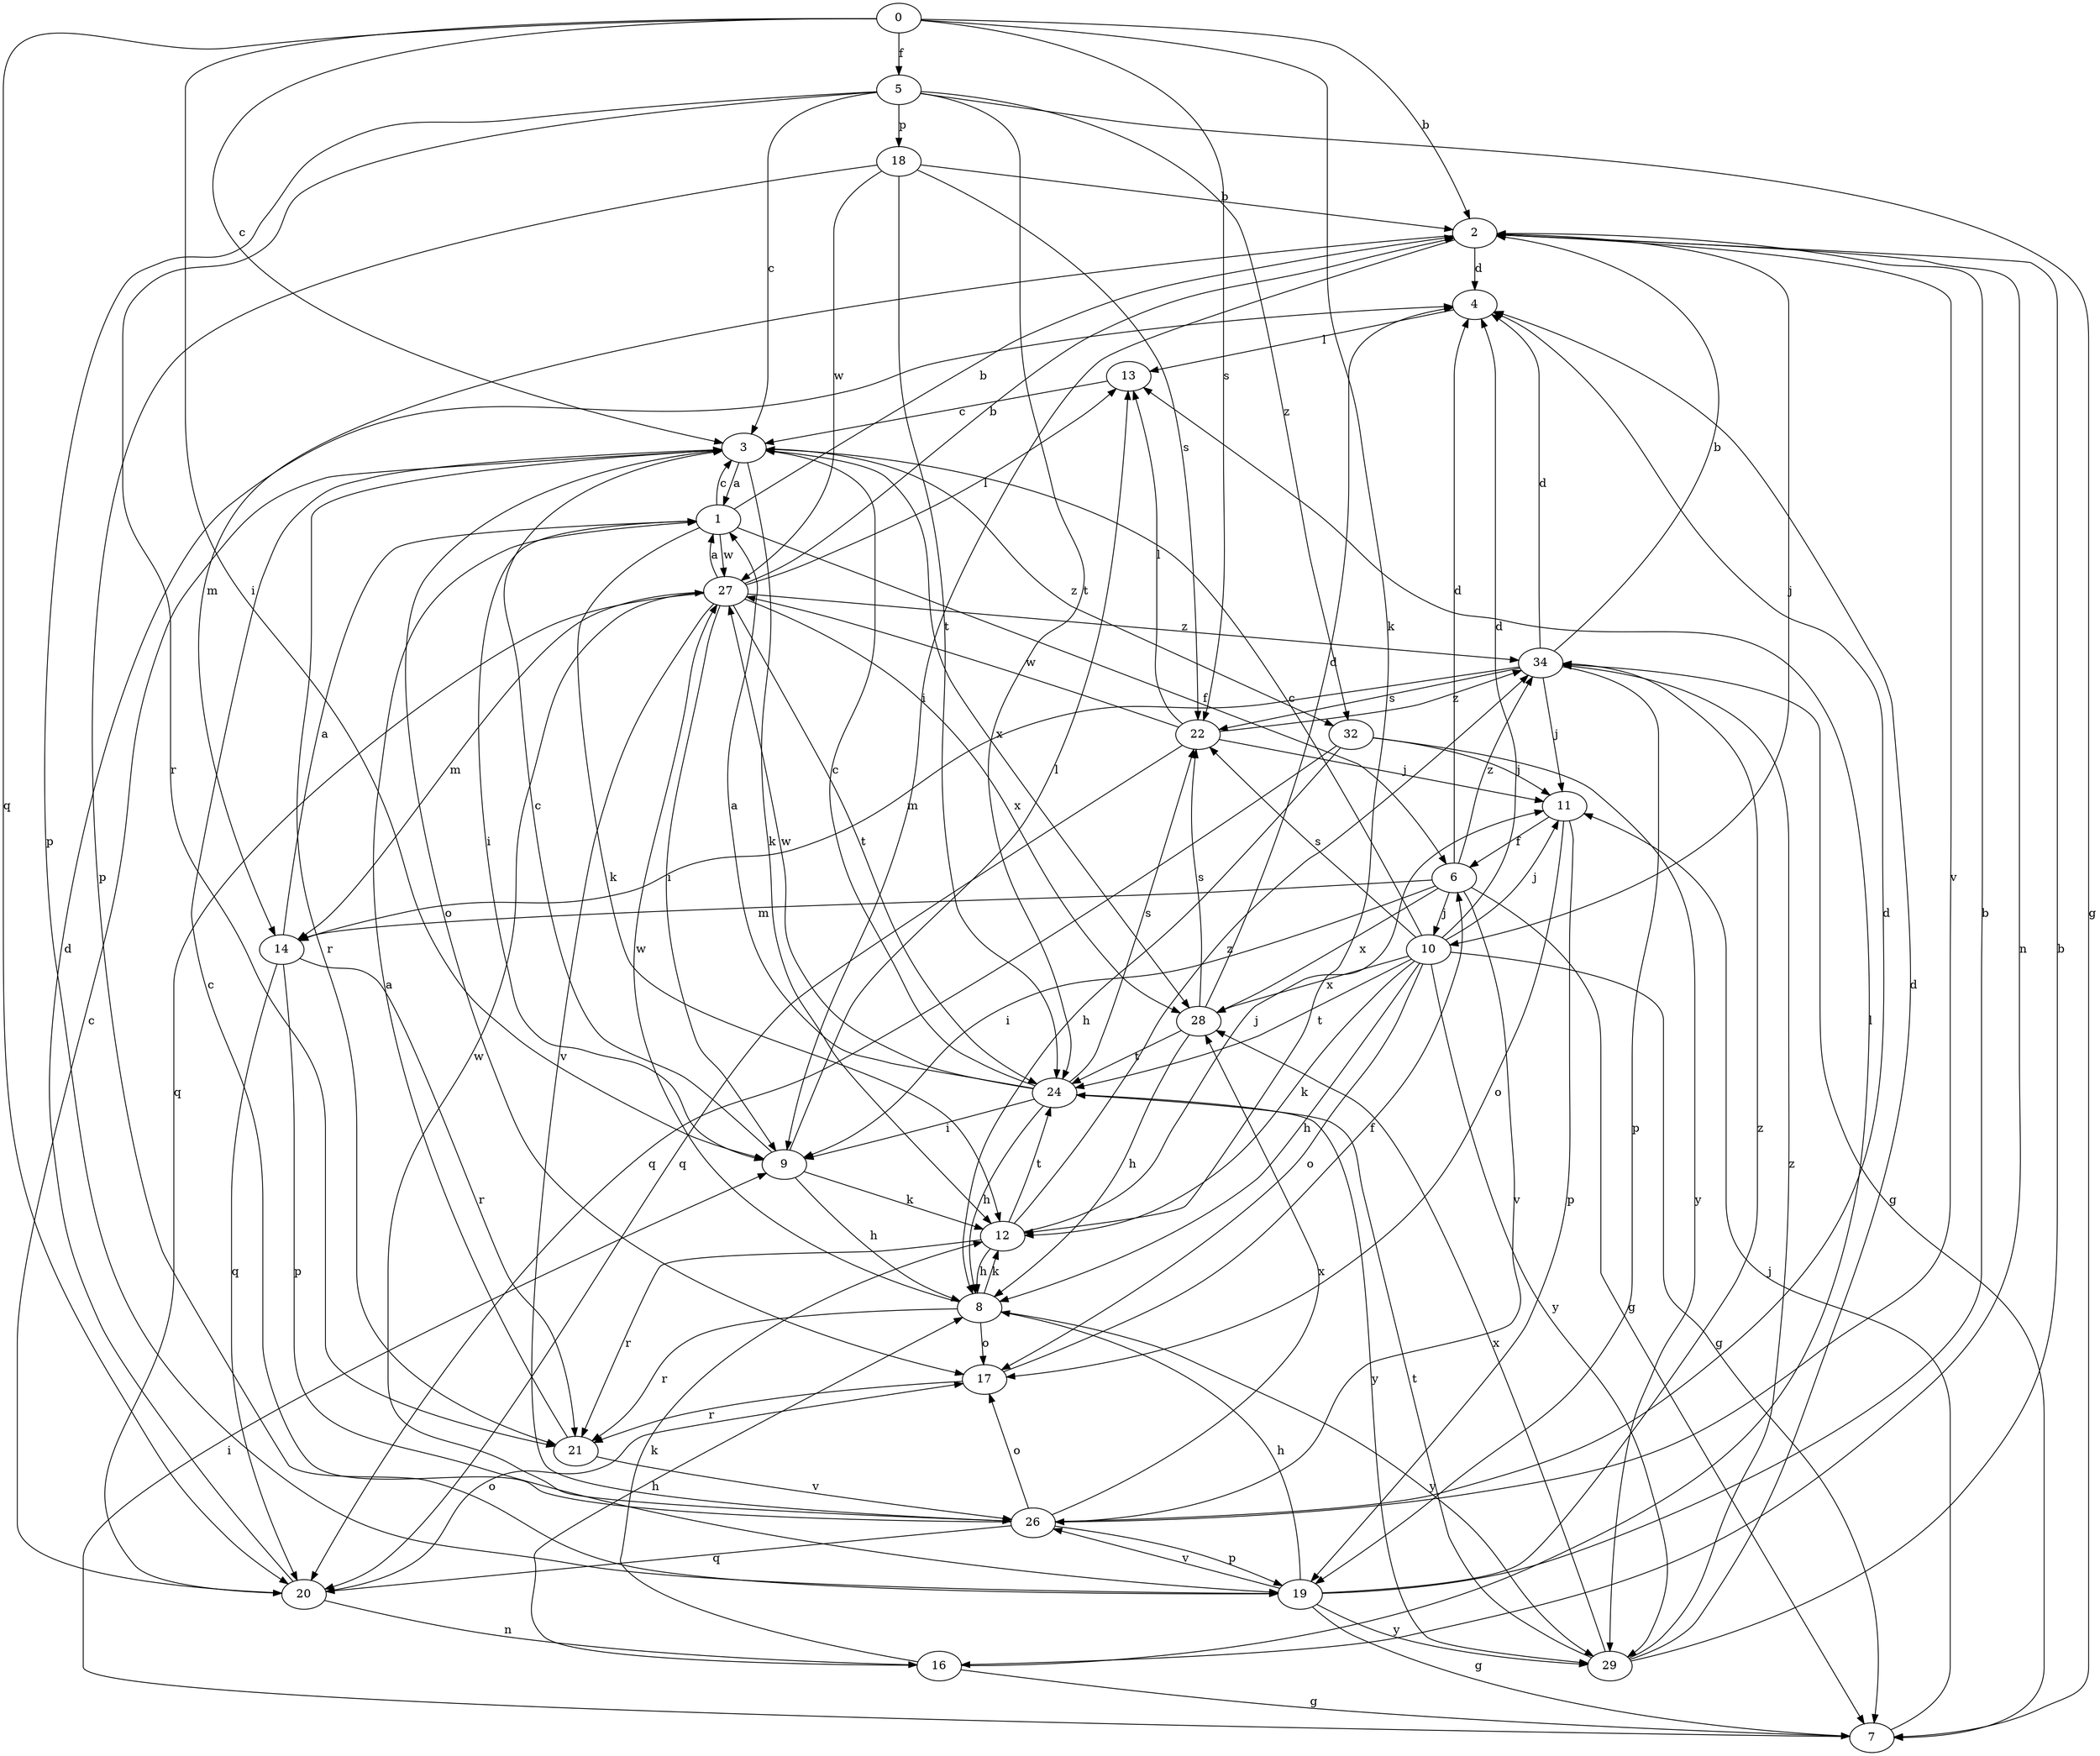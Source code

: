 strict digraph  {
0;
1;
2;
3;
4;
5;
6;
7;
8;
9;
10;
11;
12;
13;
14;
16;
17;
18;
19;
20;
21;
22;
24;
26;
27;
28;
29;
32;
34;
0 -> 2  [label=b];
0 -> 3  [label=c];
0 -> 5  [label=f];
0 -> 9  [label=i];
0 -> 12  [label=k];
0 -> 20  [label=q];
0 -> 22  [label=s];
1 -> 2  [label=b];
1 -> 3  [label=c];
1 -> 6  [label=f];
1 -> 9  [label=i];
1 -> 12  [label=k];
1 -> 27  [label=w];
2 -> 4  [label=d];
2 -> 9  [label=i];
2 -> 10  [label=j];
2 -> 14  [label=m];
2 -> 16  [label=n];
2 -> 26  [label=v];
3 -> 1  [label=a];
3 -> 12  [label=k];
3 -> 17  [label=o];
3 -> 21  [label=r];
3 -> 28  [label=x];
3 -> 32  [label=z];
4 -> 13  [label=l];
5 -> 3  [label=c];
5 -> 7  [label=g];
5 -> 18  [label=p];
5 -> 19  [label=p];
5 -> 21  [label=r];
5 -> 24  [label=t];
5 -> 32  [label=z];
6 -> 4  [label=d];
6 -> 7  [label=g];
6 -> 9  [label=i];
6 -> 10  [label=j];
6 -> 14  [label=m];
6 -> 26  [label=v];
6 -> 28  [label=x];
6 -> 34  [label=z];
7 -> 9  [label=i];
7 -> 11  [label=j];
8 -> 12  [label=k];
8 -> 17  [label=o];
8 -> 21  [label=r];
8 -> 27  [label=w];
8 -> 29  [label=y];
9 -> 3  [label=c];
9 -> 8  [label=h];
9 -> 12  [label=k];
9 -> 13  [label=l];
10 -> 3  [label=c];
10 -> 4  [label=d];
10 -> 7  [label=g];
10 -> 8  [label=h];
10 -> 11  [label=j];
10 -> 12  [label=k];
10 -> 17  [label=o];
10 -> 22  [label=s];
10 -> 24  [label=t];
10 -> 28  [label=x];
10 -> 29  [label=y];
11 -> 6  [label=f];
11 -> 17  [label=o];
11 -> 19  [label=p];
12 -> 8  [label=h];
12 -> 11  [label=j];
12 -> 21  [label=r];
12 -> 24  [label=t];
12 -> 34  [label=z];
13 -> 3  [label=c];
14 -> 1  [label=a];
14 -> 19  [label=p];
14 -> 20  [label=q];
14 -> 21  [label=r];
16 -> 7  [label=g];
16 -> 8  [label=h];
16 -> 12  [label=k];
16 -> 13  [label=l];
17 -> 6  [label=f];
17 -> 21  [label=r];
18 -> 2  [label=b];
18 -> 19  [label=p];
18 -> 22  [label=s];
18 -> 24  [label=t];
18 -> 27  [label=w];
19 -> 2  [label=b];
19 -> 7  [label=g];
19 -> 8  [label=h];
19 -> 26  [label=v];
19 -> 29  [label=y];
19 -> 34  [label=z];
20 -> 3  [label=c];
20 -> 4  [label=d];
20 -> 16  [label=n];
20 -> 17  [label=o];
21 -> 1  [label=a];
21 -> 26  [label=v];
22 -> 11  [label=j];
22 -> 13  [label=l];
22 -> 20  [label=q];
22 -> 27  [label=w];
22 -> 34  [label=z];
24 -> 1  [label=a];
24 -> 3  [label=c];
24 -> 8  [label=h];
24 -> 9  [label=i];
24 -> 22  [label=s];
24 -> 27  [label=w];
24 -> 29  [label=y];
26 -> 3  [label=c];
26 -> 4  [label=d];
26 -> 17  [label=o];
26 -> 19  [label=p];
26 -> 20  [label=q];
26 -> 27  [label=w];
26 -> 28  [label=x];
27 -> 1  [label=a];
27 -> 2  [label=b];
27 -> 9  [label=i];
27 -> 13  [label=l];
27 -> 14  [label=m];
27 -> 20  [label=q];
27 -> 24  [label=t];
27 -> 26  [label=v];
27 -> 28  [label=x];
27 -> 34  [label=z];
28 -> 4  [label=d];
28 -> 8  [label=h];
28 -> 22  [label=s];
28 -> 24  [label=t];
29 -> 2  [label=b];
29 -> 4  [label=d];
29 -> 24  [label=t];
29 -> 28  [label=x];
29 -> 34  [label=z];
32 -> 8  [label=h];
32 -> 11  [label=j];
32 -> 20  [label=q];
32 -> 29  [label=y];
34 -> 2  [label=b];
34 -> 4  [label=d];
34 -> 7  [label=g];
34 -> 11  [label=j];
34 -> 14  [label=m];
34 -> 19  [label=p];
34 -> 22  [label=s];
}
